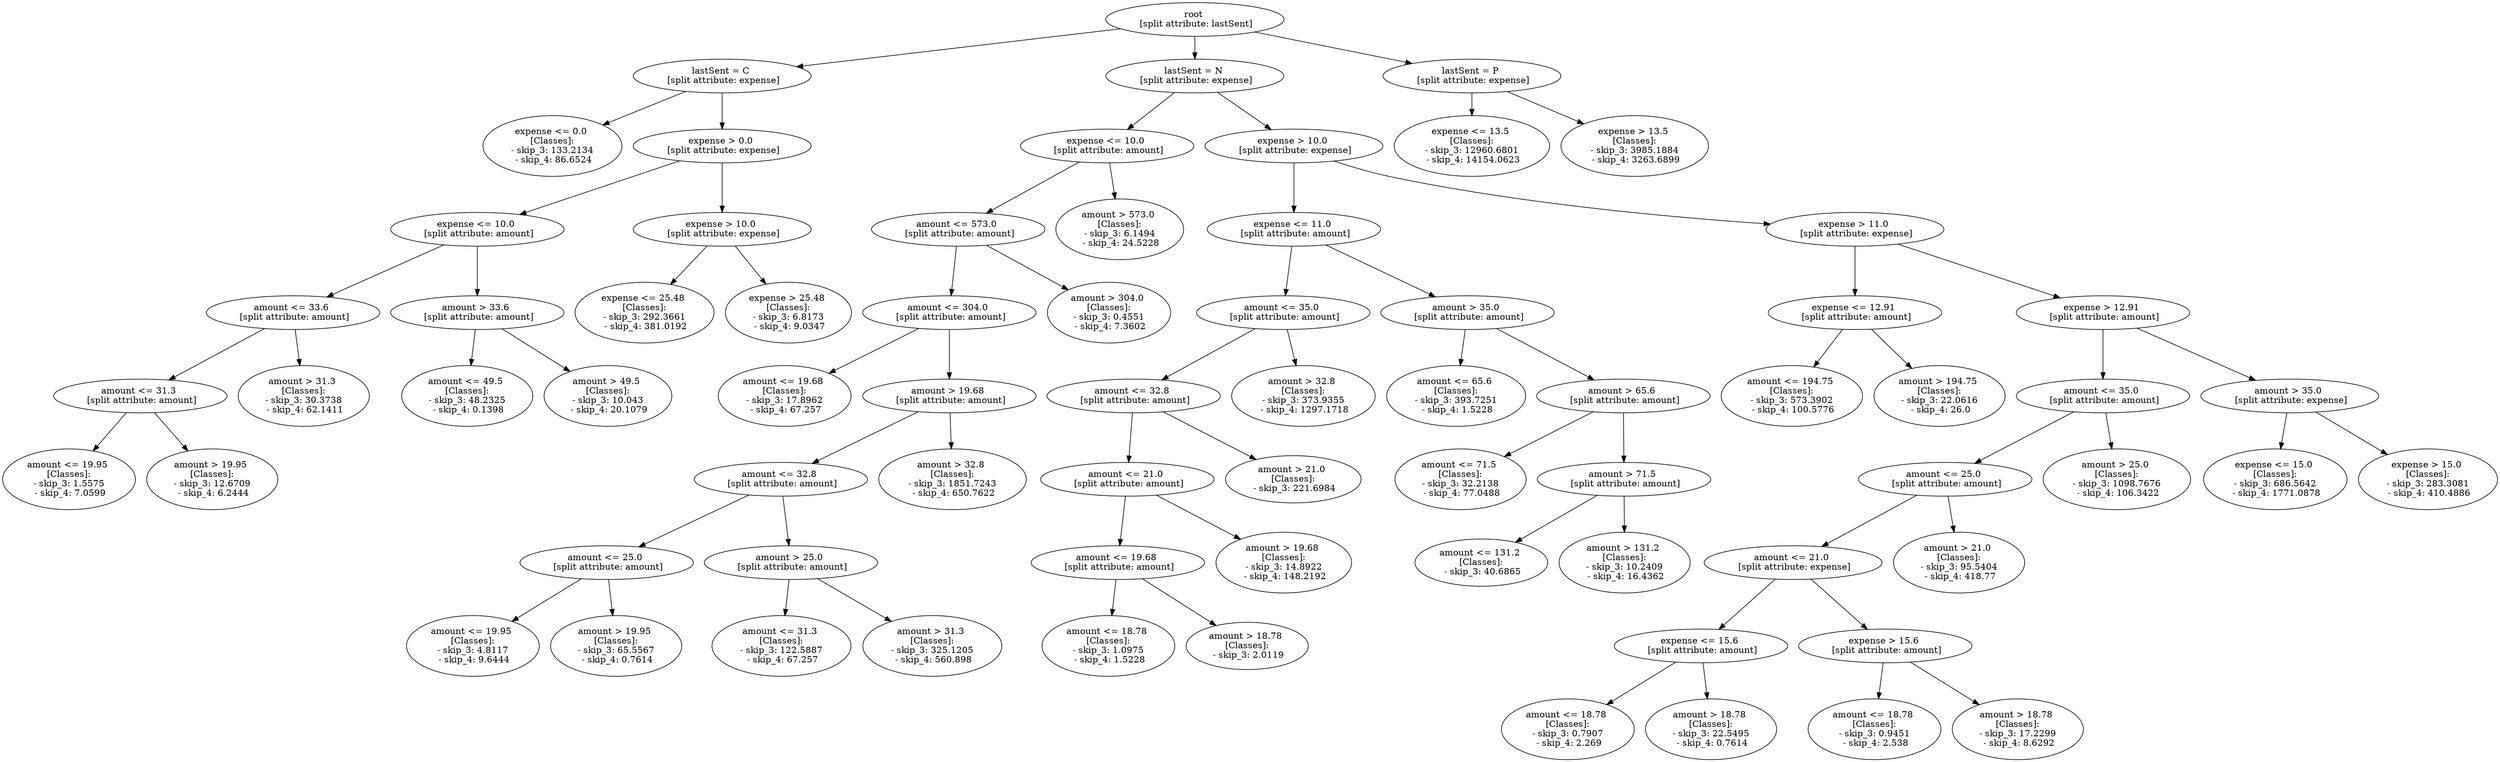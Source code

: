 // Road_Traffic_Fine_Management_Process-p_3-5
digraph "Road_Traffic_Fine_Management_Process-p_3-5" {
	"e4dd552b-5b7c-4089-8f63-2b2ae337b83b" [label="root 
 [split attribute: lastSent]"]
	"0a52882f-3ab5-415a-94dc-dc4ce4b9bdec" [label="lastSent = C 
 [split attribute: expense]"]
	"e4dd552b-5b7c-4089-8f63-2b2ae337b83b" -> "0a52882f-3ab5-415a-94dc-dc4ce4b9bdec"
	"87bacc42-70bf-4b57-b392-3f3317cb35f4" [label="expense <= 0.0 
 [Classes]: 
 - skip_3: 133.2134 
 - skip_4: 86.6524"]
	"0a52882f-3ab5-415a-94dc-dc4ce4b9bdec" -> "87bacc42-70bf-4b57-b392-3f3317cb35f4"
	"b1c49913-3a1d-4d09-a817-5241441e7ec3" [label="expense > 0.0 
 [split attribute: expense]"]
	"0a52882f-3ab5-415a-94dc-dc4ce4b9bdec" -> "b1c49913-3a1d-4d09-a817-5241441e7ec3"
	"7430bf8d-47ca-4275-8f0e-fa09f2c9cbbd" [label="expense <= 10.0 
 [split attribute: amount]"]
	"b1c49913-3a1d-4d09-a817-5241441e7ec3" -> "7430bf8d-47ca-4275-8f0e-fa09f2c9cbbd"
	"84732650-bd0d-4211-84fe-7292a81a2ac2" [label="amount <= 33.6 
 [split attribute: amount]"]
	"7430bf8d-47ca-4275-8f0e-fa09f2c9cbbd" -> "84732650-bd0d-4211-84fe-7292a81a2ac2"
	"7c87ffff-f6e6-45da-b5c2-72788b4d9aae" [label="amount <= 31.3 
 [split attribute: amount]"]
	"84732650-bd0d-4211-84fe-7292a81a2ac2" -> "7c87ffff-f6e6-45da-b5c2-72788b4d9aae"
	"93d66965-e8cb-47aa-8697-467a30f4a72f" [label="amount <= 19.95 
 [Classes]: 
 - skip_3: 1.5575 
 - skip_4: 7.0599"]
	"7c87ffff-f6e6-45da-b5c2-72788b4d9aae" -> "93d66965-e8cb-47aa-8697-467a30f4a72f"
	"a43e3da2-15b0-4503-9f87-b5edc64dbd38" [label="amount > 19.95 
 [Classes]: 
 - skip_3: 12.6709 
 - skip_4: 6.2444"]
	"7c87ffff-f6e6-45da-b5c2-72788b4d9aae" -> "a43e3da2-15b0-4503-9f87-b5edc64dbd38"
	"b53632c4-3008-45e7-8e87-f5737b9659e1" [label="amount > 31.3 
 [Classes]: 
 - skip_3: 30.3738 
 - skip_4: 62.1411"]
	"84732650-bd0d-4211-84fe-7292a81a2ac2" -> "b53632c4-3008-45e7-8e87-f5737b9659e1"
	"e0ad0a53-bb89-437c-8e90-50b79bc279ac" [label="amount > 33.6 
 [split attribute: amount]"]
	"7430bf8d-47ca-4275-8f0e-fa09f2c9cbbd" -> "e0ad0a53-bb89-437c-8e90-50b79bc279ac"
	"c678cc2b-9c74-4a1d-bd46-38c489b65ab0" [label="amount <= 49.5 
 [Classes]: 
 - skip_3: 48.2325 
 - skip_4: 0.1398"]
	"e0ad0a53-bb89-437c-8e90-50b79bc279ac" -> "c678cc2b-9c74-4a1d-bd46-38c489b65ab0"
	"2bd8e8ac-928e-4fcc-a0ed-6fb1110da97f" [label="amount > 49.5 
 [Classes]: 
 - skip_3: 10.043 
 - skip_4: 20.1079"]
	"e0ad0a53-bb89-437c-8e90-50b79bc279ac" -> "2bd8e8ac-928e-4fcc-a0ed-6fb1110da97f"
	"06375d52-28f5-46da-9afd-3457a89cc13a" [label="expense > 10.0 
 [split attribute: expense]"]
	"b1c49913-3a1d-4d09-a817-5241441e7ec3" -> "06375d52-28f5-46da-9afd-3457a89cc13a"
	"9a46db22-6472-49ec-bd52-aeddadf413d2" [label="expense <= 25.48 
 [Classes]: 
 - skip_3: 292.3661 
 - skip_4: 381.0192"]
	"06375d52-28f5-46da-9afd-3457a89cc13a" -> "9a46db22-6472-49ec-bd52-aeddadf413d2"
	"d9b1b675-8c74-4727-9034-ce2683f8cfa7" [label="expense > 25.48 
 [Classes]: 
 - skip_3: 6.8173 
 - skip_4: 9.0347"]
	"06375d52-28f5-46da-9afd-3457a89cc13a" -> "d9b1b675-8c74-4727-9034-ce2683f8cfa7"
	"26bdf3a7-8b21-4e1b-a474-b8479a4831a6" [label="lastSent = N 
 [split attribute: expense]"]
	"e4dd552b-5b7c-4089-8f63-2b2ae337b83b" -> "26bdf3a7-8b21-4e1b-a474-b8479a4831a6"
	"bb0c4749-a846-48ee-8e80-25a30fde0503" [label="expense <= 10.0 
 [split attribute: amount]"]
	"26bdf3a7-8b21-4e1b-a474-b8479a4831a6" -> "bb0c4749-a846-48ee-8e80-25a30fde0503"
	"39c766b1-ecbd-4ef3-82ef-739eb4ccc112" [label="amount <= 573.0 
 [split attribute: amount]"]
	"bb0c4749-a846-48ee-8e80-25a30fde0503" -> "39c766b1-ecbd-4ef3-82ef-739eb4ccc112"
	"adb2d930-be70-4ac8-8139-3bf3ce6cb6f9" [label="amount <= 304.0 
 [split attribute: amount]"]
	"39c766b1-ecbd-4ef3-82ef-739eb4ccc112" -> "adb2d930-be70-4ac8-8139-3bf3ce6cb6f9"
	"acaaf4cd-d7f5-4c50-83f9-d1ee2afc117d" [label="amount <= 19.68 
 [Classes]: 
 - skip_3: 17.8962 
 - skip_4: 67.257"]
	"adb2d930-be70-4ac8-8139-3bf3ce6cb6f9" -> "acaaf4cd-d7f5-4c50-83f9-d1ee2afc117d"
	"33735942-0299-4923-a7d6-dea4298e242e" [label="amount > 19.68 
 [split attribute: amount]"]
	"adb2d930-be70-4ac8-8139-3bf3ce6cb6f9" -> "33735942-0299-4923-a7d6-dea4298e242e"
	"d1c6e121-4b1e-4a26-9f7f-9bfa260ec84e" [label="amount <= 32.8 
 [split attribute: amount]"]
	"33735942-0299-4923-a7d6-dea4298e242e" -> "d1c6e121-4b1e-4a26-9f7f-9bfa260ec84e"
	"8256b721-f70a-4e48-8776-863640195751" [label="amount <= 25.0 
 [split attribute: amount]"]
	"d1c6e121-4b1e-4a26-9f7f-9bfa260ec84e" -> "8256b721-f70a-4e48-8776-863640195751"
	"206fa7b4-aab2-4689-8de3-14aa8e29e98c" [label="amount <= 19.95 
 [Classes]: 
 - skip_3: 4.8117 
 - skip_4: 9.6444"]
	"8256b721-f70a-4e48-8776-863640195751" -> "206fa7b4-aab2-4689-8de3-14aa8e29e98c"
	"8c690bed-ed44-40c8-afde-4f718826578c" [label="amount > 19.95 
 [Classes]: 
 - skip_3: 65.5567 
 - skip_4: 0.7614"]
	"8256b721-f70a-4e48-8776-863640195751" -> "8c690bed-ed44-40c8-afde-4f718826578c"
	"7806143b-5228-4048-bf24-77933cf527e3" [label="amount > 25.0 
 [split attribute: amount]"]
	"d1c6e121-4b1e-4a26-9f7f-9bfa260ec84e" -> "7806143b-5228-4048-bf24-77933cf527e3"
	"a8faa8f0-ed5a-4f9d-9e61-a91ed3709523" [label="amount <= 31.3 
 [Classes]: 
 - skip_3: 122.5887 
 - skip_4: 67.257"]
	"7806143b-5228-4048-bf24-77933cf527e3" -> "a8faa8f0-ed5a-4f9d-9e61-a91ed3709523"
	"5e8ac0a3-6d28-48f1-84ff-b4a8cf900618" [label="amount > 31.3 
 [Classes]: 
 - skip_3: 325.1205 
 - skip_4: 560.898"]
	"7806143b-5228-4048-bf24-77933cf527e3" -> "5e8ac0a3-6d28-48f1-84ff-b4a8cf900618"
	"3f790cda-5f99-45e4-a94a-19b94d084bf0" [label="amount > 32.8 
 [Classes]: 
 - skip_3: 1851.7243 
 - skip_4: 650.7622"]
	"33735942-0299-4923-a7d6-dea4298e242e" -> "3f790cda-5f99-45e4-a94a-19b94d084bf0"
	"1d3f80d2-184b-45d3-ac39-9c9d8e0006f6" [label="amount > 304.0 
 [Classes]: 
 - skip_3: 0.4551 
 - skip_4: 7.3602"]
	"39c766b1-ecbd-4ef3-82ef-739eb4ccc112" -> "1d3f80d2-184b-45d3-ac39-9c9d8e0006f6"
	"b38c94cc-4b2a-4b9f-8f32-a752979eced6" [label="amount > 573.0 
 [Classes]: 
 - skip_3: 6.1494 
 - skip_4: 24.5228"]
	"bb0c4749-a846-48ee-8e80-25a30fde0503" -> "b38c94cc-4b2a-4b9f-8f32-a752979eced6"
	"b63dfe1b-5040-4922-9d6e-b42d47a4ff54" [label="expense > 10.0 
 [split attribute: expense]"]
	"26bdf3a7-8b21-4e1b-a474-b8479a4831a6" -> "b63dfe1b-5040-4922-9d6e-b42d47a4ff54"
	"8202cd8c-9a22-45c0-9ab9-03aa7887e794" [label="expense <= 11.0 
 [split attribute: amount]"]
	"b63dfe1b-5040-4922-9d6e-b42d47a4ff54" -> "8202cd8c-9a22-45c0-9ab9-03aa7887e794"
	"85446bbe-1757-4683-b2a3-59f759843853" [label="amount <= 35.0 
 [split attribute: amount]"]
	"8202cd8c-9a22-45c0-9ab9-03aa7887e794" -> "85446bbe-1757-4683-b2a3-59f759843853"
	"b519ca0f-ba48-4190-bf31-39c0cfcb1b28" [label="amount <= 32.8 
 [split attribute: amount]"]
	"85446bbe-1757-4683-b2a3-59f759843853" -> "b519ca0f-ba48-4190-bf31-39c0cfcb1b28"
	"501ad4d1-e3b8-4504-ad6a-067d1151d039" [label="amount <= 21.0 
 [split attribute: amount]"]
	"b519ca0f-ba48-4190-bf31-39c0cfcb1b28" -> "501ad4d1-e3b8-4504-ad6a-067d1151d039"
	"e5fdc29c-ae50-45da-91d6-22ce46bb9fd4" [label="amount <= 19.68 
 [split attribute: amount]"]
	"501ad4d1-e3b8-4504-ad6a-067d1151d039" -> "e5fdc29c-ae50-45da-91d6-22ce46bb9fd4"
	"1b00c25a-e8c1-400c-aa65-91842e044482" [label="amount <= 18.78 
 [Classes]: 
 - skip_3: 1.0975 
 - skip_4: 1.5228"]
	"e5fdc29c-ae50-45da-91d6-22ce46bb9fd4" -> "1b00c25a-e8c1-400c-aa65-91842e044482"
	"105c8dad-b637-468a-bcfa-04631be9363e" [label="amount > 18.78 
 [Classes]: 
 - skip_3: 2.0119"]
	"e5fdc29c-ae50-45da-91d6-22ce46bb9fd4" -> "105c8dad-b637-468a-bcfa-04631be9363e"
	"7744f9ea-3662-4c79-ade5-66265d4f4757" [label="amount > 19.68 
 [Classes]: 
 - skip_3: 14.8922 
 - skip_4: 148.2192"]
	"501ad4d1-e3b8-4504-ad6a-067d1151d039" -> "7744f9ea-3662-4c79-ade5-66265d4f4757"
	"e28fa9cf-8733-4e28-9050-9abb8bb9ebfd" [label="amount > 21.0 
 [Classes]: 
 - skip_3: 221.6984"]
	"b519ca0f-ba48-4190-bf31-39c0cfcb1b28" -> "e28fa9cf-8733-4e28-9050-9abb8bb9ebfd"
	"9de21530-e913-4e6a-baf8-24145f9aecca" [label="amount > 32.8 
 [Classes]: 
 - skip_3: 373.9355 
 - skip_4: 1297.1718"]
	"85446bbe-1757-4683-b2a3-59f759843853" -> "9de21530-e913-4e6a-baf8-24145f9aecca"
	"4513e54d-73fe-4970-80e4-248589f14212" [label="amount > 35.0 
 [split attribute: amount]"]
	"8202cd8c-9a22-45c0-9ab9-03aa7887e794" -> "4513e54d-73fe-4970-80e4-248589f14212"
	"76542ede-1736-4520-a1eb-89023e5c7411" [label="amount <= 65.6 
 [Classes]: 
 - skip_3: 393.7251 
 - skip_4: 1.5228"]
	"4513e54d-73fe-4970-80e4-248589f14212" -> "76542ede-1736-4520-a1eb-89023e5c7411"
	"c849b32d-3512-439d-b5ee-4057ca2683c1" [label="amount > 65.6 
 [split attribute: amount]"]
	"4513e54d-73fe-4970-80e4-248589f14212" -> "c849b32d-3512-439d-b5ee-4057ca2683c1"
	"c1a1c7a1-32e6-46e4-b1ec-11d0d0268ae8" [label="amount <= 71.5 
 [Classes]: 
 - skip_3: 32.2138 
 - skip_4: 77.0488"]
	"c849b32d-3512-439d-b5ee-4057ca2683c1" -> "c1a1c7a1-32e6-46e4-b1ec-11d0d0268ae8"
	"e7a02a1f-c9b8-47e6-a2e9-973a5df92c56" [label="amount > 71.5 
 [split attribute: amount]"]
	"c849b32d-3512-439d-b5ee-4057ca2683c1" -> "e7a02a1f-c9b8-47e6-a2e9-973a5df92c56"
	"e745798d-d2d8-49fb-a4ed-6f6c173f80ef" [label="amount <= 131.2 
 [Classes]: 
 - skip_3: 40.6865"]
	"e7a02a1f-c9b8-47e6-a2e9-973a5df92c56" -> "e745798d-d2d8-49fb-a4ed-6f6c173f80ef"
	"096389e7-4d13-4792-8c05-633f7bc0e479" [label="amount > 131.2 
 [Classes]: 
 - skip_3: 10.2409 
 - skip_4: 16.4362"]
	"e7a02a1f-c9b8-47e6-a2e9-973a5df92c56" -> "096389e7-4d13-4792-8c05-633f7bc0e479"
	"5b4c1e1a-13e9-42e3-92ba-7cebd2e63d60" [label="expense > 11.0 
 [split attribute: expense]"]
	"b63dfe1b-5040-4922-9d6e-b42d47a4ff54" -> "5b4c1e1a-13e9-42e3-92ba-7cebd2e63d60"
	"ae197515-0fd1-4653-aff0-ff588530dc70" [label="expense <= 12.91 
 [split attribute: amount]"]
	"5b4c1e1a-13e9-42e3-92ba-7cebd2e63d60" -> "ae197515-0fd1-4653-aff0-ff588530dc70"
	"3ff1d8b7-7c55-4765-b89d-2bc28fe9a64d" [label="amount <= 194.75 
 [Classes]: 
 - skip_3: 573.3902 
 - skip_4: 100.5776"]
	"ae197515-0fd1-4653-aff0-ff588530dc70" -> "3ff1d8b7-7c55-4765-b89d-2bc28fe9a64d"
	"d68ae256-cad8-4558-9b15-97b6583f7e1a" [label="amount > 194.75 
 [Classes]: 
 - skip_3: 22.0616 
 - skip_4: 26.0"]
	"ae197515-0fd1-4653-aff0-ff588530dc70" -> "d68ae256-cad8-4558-9b15-97b6583f7e1a"
	"783313eb-b608-47ad-b13b-cac38c4138eb" [label="expense > 12.91 
 [split attribute: amount]"]
	"5b4c1e1a-13e9-42e3-92ba-7cebd2e63d60" -> "783313eb-b608-47ad-b13b-cac38c4138eb"
	"31599940-9ad3-4ff5-ad4e-4c632cd7fc3f" [label="amount <= 35.0 
 [split attribute: amount]"]
	"783313eb-b608-47ad-b13b-cac38c4138eb" -> "31599940-9ad3-4ff5-ad4e-4c632cd7fc3f"
	"a7024c68-1996-4466-aafa-2c0a7b797dbb" [label="amount <= 25.0 
 [split attribute: amount]"]
	"31599940-9ad3-4ff5-ad4e-4c632cd7fc3f" -> "a7024c68-1996-4466-aafa-2c0a7b797dbb"
	"ea7a0aef-6157-4d84-a17d-1ce1243cb1a5" [label="amount <= 21.0 
 [split attribute: expense]"]
	"a7024c68-1996-4466-aafa-2c0a7b797dbb" -> "ea7a0aef-6157-4d84-a17d-1ce1243cb1a5"
	"6480f27f-e289-4c8e-88c3-ec339c93e91d" [label="expense <= 15.6 
 [split attribute: amount]"]
	"ea7a0aef-6157-4d84-a17d-1ce1243cb1a5" -> "6480f27f-e289-4c8e-88c3-ec339c93e91d"
	"f40cd5f5-c3ad-4375-a03d-32c45c65922a" [label="amount <= 18.78 
 [Classes]: 
 - skip_3: 0.7907 
 - skip_4: 2.269"]
	"6480f27f-e289-4c8e-88c3-ec339c93e91d" -> "f40cd5f5-c3ad-4375-a03d-32c45c65922a"
	"bb82a08a-5d8a-4aec-9a7a-3519228d0ad8" [label="amount > 18.78 
 [Classes]: 
 - skip_3: 22.5495 
 - skip_4: 0.7614"]
	"6480f27f-e289-4c8e-88c3-ec339c93e91d" -> "bb82a08a-5d8a-4aec-9a7a-3519228d0ad8"
	"e0df3b00-38d4-46ef-b33c-eb089a3cd5d4" [label="expense > 15.6 
 [split attribute: amount]"]
	"ea7a0aef-6157-4d84-a17d-1ce1243cb1a5" -> "e0df3b00-38d4-46ef-b33c-eb089a3cd5d4"
	"8d0bb042-d1b3-46de-b4c6-151a2af76a9d" [label="amount <= 18.78 
 [Classes]: 
 - skip_3: 0.9451 
 - skip_4: 2.538"]
	"e0df3b00-38d4-46ef-b33c-eb089a3cd5d4" -> "8d0bb042-d1b3-46de-b4c6-151a2af76a9d"
	"21aa58a9-24f9-416b-a5f2-c7820ebb9031" [label="amount > 18.78 
 [Classes]: 
 - skip_3: 17.2299 
 - skip_4: 8.6292"]
	"e0df3b00-38d4-46ef-b33c-eb089a3cd5d4" -> "21aa58a9-24f9-416b-a5f2-c7820ebb9031"
	"6e22a344-2ca8-4efa-8f88-daeffd3589cc" [label="amount > 21.0 
 [Classes]: 
 - skip_3: 95.5404 
 - skip_4: 418.77"]
	"a7024c68-1996-4466-aafa-2c0a7b797dbb" -> "6e22a344-2ca8-4efa-8f88-daeffd3589cc"
	"58b814e2-7320-4fbd-aad1-16496c09452f" [label="amount > 25.0 
 [Classes]: 
 - skip_3: 1098.7676 
 - skip_4: 106.3422"]
	"31599940-9ad3-4ff5-ad4e-4c632cd7fc3f" -> "58b814e2-7320-4fbd-aad1-16496c09452f"
	"38dd6d05-1f0b-4b23-aadf-e22059b143ca" [label="amount > 35.0 
 [split attribute: expense]"]
	"783313eb-b608-47ad-b13b-cac38c4138eb" -> "38dd6d05-1f0b-4b23-aadf-e22059b143ca"
	"cc53d841-67ba-421c-bcd6-564d3fe237ff" [label="expense <= 15.0 
 [Classes]: 
 - skip_3: 686.5642 
 - skip_4: 1771.0878"]
	"38dd6d05-1f0b-4b23-aadf-e22059b143ca" -> "cc53d841-67ba-421c-bcd6-564d3fe237ff"
	"0e4e4d22-5744-4ca5-be38-1f4508ea8ca7" [label="expense > 15.0 
 [Classes]: 
 - skip_3: 283.3081 
 - skip_4: 410.4886"]
	"38dd6d05-1f0b-4b23-aadf-e22059b143ca" -> "0e4e4d22-5744-4ca5-be38-1f4508ea8ca7"
	"cd73d5fc-757b-4aea-9443-c0ebc274796d" [label="lastSent = P 
 [split attribute: expense]"]
	"e4dd552b-5b7c-4089-8f63-2b2ae337b83b" -> "cd73d5fc-757b-4aea-9443-c0ebc274796d"
	"f436925c-d81e-48bf-b329-20b521bc6ade" [label="expense <= 13.5 
 [Classes]: 
 - skip_3: 12960.6801 
 - skip_4: 14154.0623"]
	"cd73d5fc-757b-4aea-9443-c0ebc274796d" -> "f436925c-d81e-48bf-b329-20b521bc6ade"
	"14cd4bc3-7864-4f43-a185-524168d606f1" [label="expense > 13.5 
 [Classes]: 
 - skip_3: 3985.1884 
 - skip_4: 3263.6899"]
	"cd73d5fc-757b-4aea-9443-c0ebc274796d" -> "14cd4bc3-7864-4f43-a185-524168d606f1"
}
